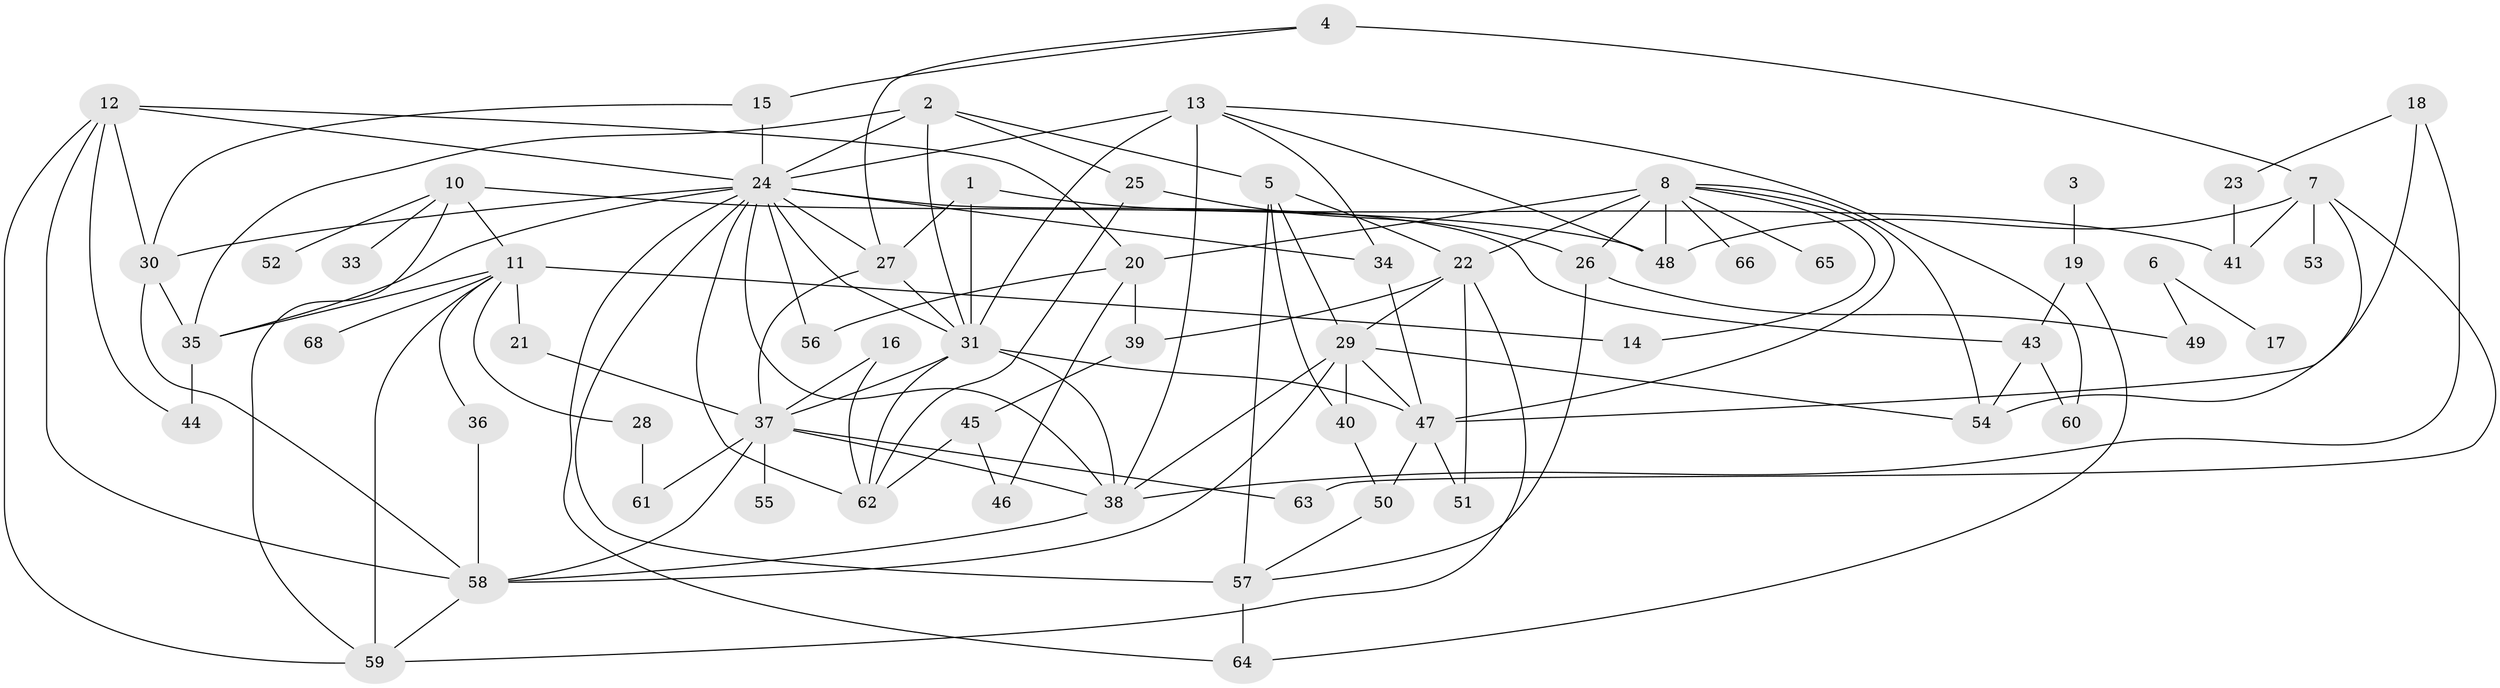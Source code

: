 // original degree distribution, {3: 0.2647058823529412, 4: 0.13970588235294118, 1: 0.1323529411764706, 2: 0.2647058823529412, 0: 0.029411764705882353, 6: 0.051470588235294115, 5: 0.08823529411764706, 7: 0.029411764705882353}
// Generated by graph-tools (version 1.1) at 2025/48/03/04/25 22:48:04]
// undirected, 64 vertices, 123 edges
graph export_dot {
  node [color=gray90,style=filled];
  1;
  2;
  3;
  4;
  5;
  6;
  7;
  8;
  10;
  11;
  12;
  13;
  14;
  15;
  16;
  17;
  18;
  19;
  20;
  21;
  22;
  23;
  24;
  25;
  26;
  27;
  28;
  29;
  30;
  31;
  33;
  34;
  35;
  36;
  37;
  38;
  39;
  40;
  41;
  43;
  44;
  45;
  46;
  47;
  48;
  49;
  50;
  51;
  52;
  53;
  54;
  55;
  56;
  57;
  58;
  59;
  60;
  61;
  62;
  63;
  64;
  65;
  66;
  68;
  1 -- 27 [weight=1.0];
  1 -- 31 [weight=1.0];
  1 -- 41 [weight=1.0];
  2 -- 5 [weight=1.0];
  2 -- 24 [weight=1.0];
  2 -- 25 [weight=1.0];
  2 -- 31 [weight=1.0];
  2 -- 35 [weight=1.0];
  3 -- 19 [weight=1.0];
  4 -- 7 [weight=2.0];
  4 -- 15 [weight=1.0];
  4 -- 27 [weight=1.0];
  5 -- 22 [weight=1.0];
  5 -- 29 [weight=1.0];
  5 -- 40 [weight=1.0];
  5 -- 57 [weight=2.0];
  6 -- 17 [weight=1.0];
  6 -- 49 [weight=1.0];
  7 -- 41 [weight=1.0];
  7 -- 48 [weight=1.0];
  7 -- 53 [weight=1.0];
  7 -- 54 [weight=1.0];
  7 -- 63 [weight=1.0];
  8 -- 14 [weight=1.0];
  8 -- 20 [weight=1.0];
  8 -- 22 [weight=2.0];
  8 -- 26 [weight=2.0];
  8 -- 47 [weight=1.0];
  8 -- 48 [weight=2.0];
  8 -- 54 [weight=1.0];
  8 -- 65 [weight=1.0];
  8 -- 66 [weight=1.0];
  10 -- 11 [weight=1.0];
  10 -- 33 [weight=1.0];
  10 -- 48 [weight=1.0];
  10 -- 52 [weight=1.0];
  10 -- 59 [weight=1.0];
  11 -- 14 [weight=3.0];
  11 -- 21 [weight=1.0];
  11 -- 28 [weight=1.0];
  11 -- 35 [weight=1.0];
  11 -- 36 [weight=1.0];
  11 -- 59 [weight=2.0];
  11 -- 68 [weight=1.0];
  12 -- 20 [weight=1.0];
  12 -- 24 [weight=1.0];
  12 -- 30 [weight=1.0];
  12 -- 44 [weight=1.0];
  12 -- 58 [weight=1.0];
  12 -- 59 [weight=1.0];
  13 -- 24 [weight=2.0];
  13 -- 31 [weight=1.0];
  13 -- 34 [weight=1.0];
  13 -- 38 [weight=1.0];
  13 -- 48 [weight=1.0];
  13 -- 60 [weight=1.0];
  15 -- 24 [weight=1.0];
  15 -- 30 [weight=1.0];
  16 -- 37 [weight=1.0];
  16 -- 62 [weight=1.0];
  18 -- 23 [weight=1.0];
  18 -- 38 [weight=1.0];
  18 -- 47 [weight=1.0];
  19 -- 43 [weight=1.0];
  19 -- 64 [weight=1.0];
  20 -- 39 [weight=1.0];
  20 -- 46 [weight=1.0];
  20 -- 56 [weight=1.0];
  21 -- 37 [weight=1.0];
  22 -- 29 [weight=1.0];
  22 -- 39 [weight=1.0];
  22 -- 51 [weight=1.0];
  22 -- 59 [weight=1.0];
  23 -- 41 [weight=1.0];
  24 -- 27 [weight=1.0];
  24 -- 30 [weight=1.0];
  24 -- 31 [weight=1.0];
  24 -- 34 [weight=1.0];
  24 -- 35 [weight=1.0];
  24 -- 38 [weight=2.0];
  24 -- 43 [weight=1.0];
  24 -- 56 [weight=1.0];
  24 -- 57 [weight=1.0];
  24 -- 62 [weight=1.0];
  24 -- 64 [weight=1.0];
  25 -- 26 [weight=1.0];
  25 -- 62 [weight=1.0];
  26 -- 49 [weight=1.0];
  26 -- 57 [weight=1.0];
  27 -- 31 [weight=1.0];
  27 -- 37 [weight=1.0];
  28 -- 61 [weight=1.0];
  29 -- 38 [weight=1.0];
  29 -- 40 [weight=1.0];
  29 -- 47 [weight=1.0];
  29 -- 54 [weight=1.0];
  29 -- 58 [weight=1.0];
  30 -- 35 [weight=1.0];
  30 -- 58 [weight=1.0];
  31 -- 37 [weight=1.0];
  31 -- 38 [weight=1.0];
  31 -- 47 [weight=1.0];
  31 -- 62 [weight=1.0];
  34 -- 47 [weight=1.0];
  35 -- 44 [weight=2.0];
  36 -- 58 [weight=1.0];
  37 -- 38 [weight=1.0];
  37 -- 55 [weight=1.0];
  37 -- 58 [weight=1.0];
  37 -- 61 [weight=1.0];
  37 -- 63 [weight=1.0];
  38 -- 58 [weight=1.0];
  39 -- 45 [weight=1.0];
  40 -- 50 [weight=1.0];
  43 -- 54 [weight=1.0];
  43 -- 60 [weight=1.0];
  45 -- 46 [weight=1.0];
  45 -- 62 [weight=1.0];
  47 -- 50 [weight=1.0];
  47 -- 51 [weight=1.0];
  50 -- 57 [weight=1.0];
  57 -- 64 [weight=1.0];
  58 -- 59 [weight=1.0];
}
